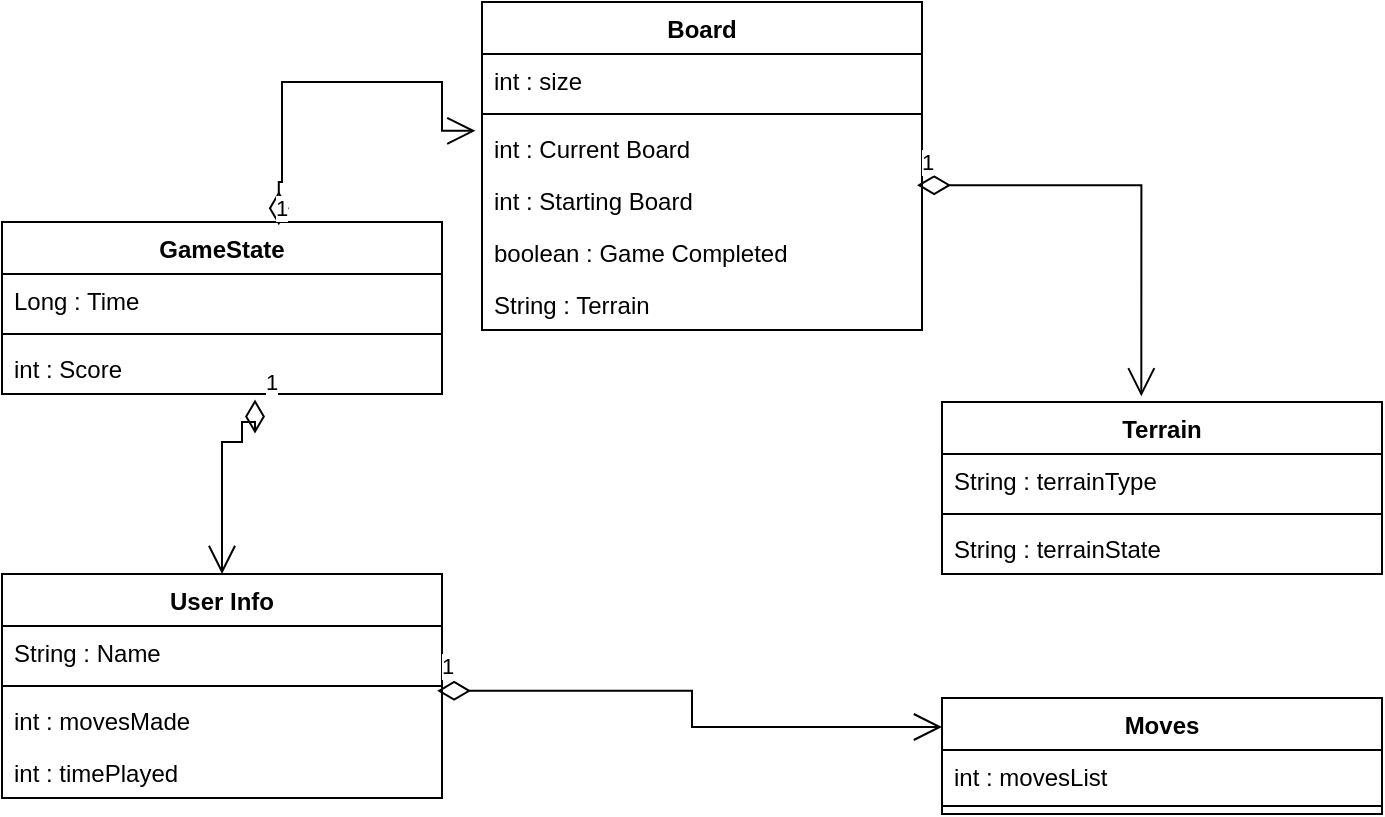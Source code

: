 <mxfile version="24.8.1">
  <diagram name="Page-1" id="W8P2e8QXl9jIIrar-pqP">
    <mxGraphModel dx="1290" dy="522" grid="1" gridSize="10" guides="1" tooltips="1" connect="1" arrows="1" fold="1" page="1" pageScale="1" pageWidth="850" pageHeight="1100" math="0" shadow="0">
      <root>
        <mxCell id="0" />
        <mxCell id="1" parent="0" />
        <mxCell id="U3xS2Xd4ZOhI2V2aKV24-5" value="Moves" style="swimlane;fontStyle=1;align=center;verticalAlign=top;childLayout=stackLayout;horizontal=1;startSize=26;horizontalStack=0;resizeParent=1;resizeParentMax=0;resizeLast=0;collapsible=1;marginBottom=0;whiteSpace=wrap;html=1;" vertex="1" parent="1">
          <mxGeometry x="520" y="348" width="220" height="58" as="geometry" />
        </mxCell>
        <mxCell id="U3xS2Xd4ZOhI2V2aKV24-6" value="int : movesList" style="text;strokeColor=none;fillColor=none;align=left;verticalAlign=top;spacingLeft=4;spacingRight=4;overflow=hidden;rotatable=0;points=[[0,0.5],[1,0.5]];portConstraint=eastwest;whiteSpace=wrap;html=1;" vertex="1" parent="U3xS2Xd4ZOhI2V2aKV24-5">
          <mxGeometry y="26" width="220" height="24" as="geometry" />
        </mxCell>
        <mxCell id="U3xS2Xd4ZOhI2V2aKV24-7" value="" style="line;strokeWidth=1;fillColor=none;align=left;verticalAlign=middle;spacingTop=-1;spacingLeft=3;spacingRight=3;rotatable=0;labelPosition=right;points=[];portConstraint=eastwest;strokeColor=inherit;" vertex="1" parent="U3xS2Xd4ZOhI2V2aKV24-5">
          <mxGeometry y="50" width="220" height="8" as="geometry" />
        </mxCell>
        <mxCell id="U3xS2Xd4ZOhI2V2aKV24-9" value="GameState" style="swimlane;fontStyle=1;align=center;verticalAlign=top;childLayout=stackLayout;horizontal=1;startSize=26;horizontalStack=0;resizeParent=1;resizeParentMax=0;resizeLast=0;collapsible=1;marginBottom=0;whiteSpace=wrap;html=1;" vertex="1" parent="1">
          <mxGeometry x="50" y="110" width="220" height="86" as="geometry" />
        </mxCell>
        <mxCell id="U3xS2Xd4ZOhI2V2aKV24-10" value="Long : Time" style="text;strokeColor=none;fillColor=none;align=left;verticalAlign=top;spacingLeft=4;spacingRight=4;overflow=hidden;rotatable=0;points=[[0,0.5],[1,0.5]];portConstraint=eastwest;whiteSpace=wrap;html=1;" vertex="1" parent="U3xS2Xd4ZOhI2V2aKV24-9">
          <mxGeometry y="26" width="220" height="26" as="geometry" />
        </mxCell>
        <mxCell id="U3xS2Xd4ZOhI2V2aKV24-11" value="" style="line;strokeWidth=1;fillColor=none;align=left;verticalAlign=middle;spacingTop=-1;spacingLeft=3;spacingRight=3;rotatable=0;labelPosition=right;points=[];portConstraint=eastwest;strokeColor=inherit;" vertex="1" parent="U3xS2Xd4ZOhI2V2aKV24-9">
          <mxGeometry y="52" width="220" height="8" as="geometry" />
        </mxCell>
        <mxCell id="U3xS2Xd4ZOhI2V2aKV24-12" value="int : Score" style="text;strokeColor=none;fillColor=none;align=left;verticalAlign=top;spacingLeft=4;spacingRight=4;overflow=hidden;rotatable=0;points=[[0,0.5],[1,0.5]];portConstraint=eastwest;whiteSpace=wrap;html=1;" vertex="1" parent="U3xS2Xd4ZOhI2V2aKV24-9">
          <mxGeometry y="60" width="220" height="26" as="geometry" />
        </mxCell>
        <mxCell id="U3xS2Xd4ZOhI2V2aKV24-13" value="Board" style="swimlane;fontStyle=1;align=center;verticalAlign=top;childLayout=stackLayout;horizontal=1;startSize=26;horizontalStack=0;resizeParent=1;resizeParentMax=0;resizeLast=0;collapsible=1;marginBottom=0;whiteSpace=wrap;html=1;" vertex="1" parent="1">
          <mxGeometry x="290" width="220" height="164" as="geometry" />
        </mxCell>
        <mxCell id="U3xS2Xd4ZOhI2V2aKV24-14" value="int : size" style="text;strokeColor=none;fillColor=none;align=left;verticalAlign=top;spacingLeft=4;spacingRight=4;overflow=hidden;rotatable=0;points=[[0,0.5],[1,0.5]];portConstraint=eastwest;whiteSpace=wrap;html=1;" vertex="1" parent="U3xS2Xd4ZOhI2V2aKV24-13">
          <mxGeometry y="26" width="220" height="26" as="geometry" />
        </mxCell>
        <mxCell id="U3xS2Xd4ZOhI2V2aKV24-15" value="" style="line;strokeWidth=1;fillColor=none;align=left;verticalAlign=middle;spacingTop=-1;spacingLeft=3;spacingRight=3;rotatable=0;labelPosition=right;points=[];portConstraint=eastwest;strokeColor=inherit;" vertex="1" parent="U3xS2Xd4ZOhI2V2aKV24-13">
          <mxGeometry y="52" width="220" height="8" as="geometry" />
        </mxCell>
        <mxCell id="U3xS2Xd4ZOhI2V2aKV24-16" value="int : Current Board" style="text;strokeColor=none;fillColor=none;align=left;verticalAlign=top;spacingLeft=4;spacingRight=4;overflow=hidden;rotatable=0;points=[[0,0.5],[1,0.5]];portConstraint=eastwest;whiteSpace=wrap;html=1;" vertex="1" parent="U3xS2Xd4ZOhI2V2aKV24-13">
          <mxGeometry y="60" width="220" height="26" as="geometry" />
        </mxCell>
        <mxCell id="U3xS2Xd4ZOhI2V2aKV24-27" value="int : Starting Board" style="text;strokeColor=none;fillColor=none;align=left;verticalAlign=top;spacingLeft=4;spacingRight=4;overflow=hidden;rotatable=0;points=[[0,0.5],[1,0.5]];portConstraint=eastwest;whiteSpace=wrap;html=1;" vertex="1" parent="U3xS2Xd4ZOhI2V2aKV24-13">
          <mxGeometry y="86" width="220" height="26" as="geometry" />
        </mxCell>
        <mxCell id="U3xS2Xd4ZOhI2V2aKV24-29" value="boolean : Game Completed" style="text;strokeColor=none;fillColor=none;align=left;verticalAlign=top;spacingLeft=4;spacingRight=4;overflow=hidden;rotatable=0;points=[[0,0.5],[1,0.5]];portConstraint=eastwest;whiteSpace=wrap;html=1;" vertex="1" parent="U3xS2Xd4ZOhI2V2aKV24-13">
          <mxGeometry y="112" width="220" height="26" as="geometry" />
        </mxCell>
        <mxCell id="U3xS2Xd4ZOhI2V2aKV24-28" value="String : Terrain" style="text;strokeColor=none;fillColor=none;align=left;verticalAlign=top;spacingLeft=4;spacingRight=4;overflow=hidden;rotatable=0;points=[[0,0.5],[1,0.5]];portConstraint=eastwest;whiteSpace=wrap;html=1;" vertex="1" parent="U3xS2Xd4ZOhI2V2aKV24-13">
          <mxGeometry y="138" width="220" height="26" as="geometry" />
        </mxCell>
        <mxCell id="U3xS2Xd4ZOhI2V2aKV24-17" value="Terrain" style="swimlane;fontStyle=1;align=center;verticalAlign=top;childLayout=stackLayout;horizontal=1;startSize=26;horizontalStack=0;resizeParent=1;resizeParentMax=0;resizeLast=0;collapsible=1;marginBottom=0;whiteSpace=wrap;html=1;" vertex="1" parent="1">
          <mxGeometry x="520" y="200" width="220" height="86" as="geometry" />
        </mxCell>
        <mxCell id="U3xS2Xd4ZOhI2V2aKV24-18" value="String : terrainType" style="text;strokeColor=none;fillColor=none;align=left;verticalAlign=top;spacingLeft=4;spacingRight=4;overflow=hidden;rotatable=0;points=[[0,0.5],[1,0.5]];portConstraint=eastwest;whiteSpace=wrap;html=1;" vertex="1" parent="U3xS2Xd4ZOhI2V2aKV24-17">
          <mxGeometry y="26" width="220" height="26" as="geometry" />
        </mxCell>
        <mxCell id="U3xS2Xd4ZOhI2V2aKV24-19" value="" style="line;strokeWidth=1;fillColor=none;align=left;verticalAlign=middle;spacingTop=-1;spacingLeft=3;spacingRight=3;rotatable=0;labelPosition=right;points=[];portConstraint=eastwest;strokeColor=inherit;" vertex="1" parent="U3xS2Xd4ZOhI2V2aKV24-17">
          <mxGeometry y="52" width="220" height="8" as="geometry" />
        </mxCell>
        <mxCell id="U3xS2Xd4ZOhI2V2aKV24-20" value="String : terrainState" style="text;strokeColor=none;fillColor=none;align=left;verticalAlign=top;spacingLeft=4;spacingRight=4;overflow=hidden;rotatable=0;points=[[0,0.5],[1,0.5]];portConstraint=eastwest;whiteSpace=wrap;html=1;" vertex="1" parent="U3xS2Xd4ZOhI2V2aKV24-17">
          <mxGeometry y="60" width="220" height="26" as="geometry" />
        </mxCell>
        <mxCell id="U3xS2Xd4ZOhI2V2aKV24-21" value="User Info" style="swimlane;fontStyle=1;align=center;verticalAlign=top;childLayout=stackLayout;horizontal=1;startSize=26;horizontalStack=0;resizeParent=1;resizeParentMax=0;resizeLast=0;collapsible=1;marginBottom=0;whiteSpace=wrap;html=1;" vertex="1" parent="1">
          <mxGeometry x="50" y="286" width="220" height="112" as="geometry" />
        </mxCell>
        <mxCell id="U3xS2Xd4ZOhI2V2aKV24-22" value="String : Name" style="text;strokeColor=none;fillColor=none;align=left;verticalAlign=top;spacingLeft=4;spacingRight=4;overflow=hidden;rotatable=0;points=[[0,0.5],[1,0.5]];portConstraint=eastwest;whiteSpace=wrap;html=1;" vertex="1" parent="U3xS2Xd4ZOhI2V2aKV24-21">
          <mxGeometry y="26" width="220" height="26" as="geometry" />
        </mxCell>
        <mxCell id="U3xS2Xd4ZOhI2V2aKV24-23" value="" style="line;strokeWidth=1;fillColor=none;align=left;verticalAlign=middle;spacingTop=-1;spacingLeft=3;spacingRight=3;rotatable=0;labelPosition=right;points=[];portConstraint=eastwest;strokeColor=inherit;" vertex="1" parent="U3xS2Xd4ZOhI2V2aKV24-21">
          <mxGeometry y="52" width="220" height="8" as="geometry" />
        </mxCell>
        <mxCell id="U3xS2Xd4ZOhI2V2aKV24-30" value="int : movesMade" style="text;strokeColor=none;fillColor=none;align=left;verticalAlign=top;spacingLeft=4;spacingRight=4;overflow=hidden;rotatable=0;points=[[0,0.5],[1,0.5]];portConstraint=eastwest;whiteSpace=wrap;html=1;" vertex="1" parent="U3xS2Xd4ZOhI2V2aKV24-21">
          <mxGeometry y="60" width="220" height="26" as="geometry" />
        </mxCell>
        <mxCell id="U3xS2Xd4ZOhI2V2aKV24-24" value="int : timePlayed" style="text;strokeColor=none;fillColor=none;align=left;verticalAlign=top;spacingLeft=4;spacingRight=4;overflow=hidden;rotatable=0;points=[[0,0.5],[1,0.5]];portConstraint=eastwest;whiteSpace=wrap;html=1;" vertex="1" parent="U3xS2Xd4ZOhI2V2aKV24-21">
          <mxGeometry y="86" width="220" height="26" as="geometry" />
        </mxCell>
        <mxCell id="U3xS2Xd4ZOhI2V2aKV24-32" value="1" style="endArrow=open;html=1;endSize=12;startArrow=diamondThin;startSize=14;startFill=0;edgeStyle=orthogonalEdgeStyle;align=left;verticalAlign=bottom;rounded=0;exitX=0.989;exitY=0.215;exitDx=0;exitDy=0;exitPerimeter=0;entryX=0.453;entryY=-0.033;entryDx=0;entryDy=0;entryPerimeter=0;" edge="1" parent="1" source="U3xS2Xd4ZOhI2V2aKV24-27" target="U3xS2Xd4ZOhI2V2aKV24-17">
          <mxGeometry x="-1" y="3" relative="1" as="geometry">
            <mxPoint x="340" y="250" as="sourcePoint" />
            <mxPoint x="500" y="250" as="targetPoint" />
          </mxGeometry>
        </mxCell>
        <mxCell id="U3xS2Xd4ZOhI2V2aKV24-33" value="1" style="endArrow=open;html=1;endSize=12;startArrow=diamondThin;startSize=14;startFill=0;edgeStyle=orthogonalEdgeStyle;align=left;verticalAlign=bottom;rounded=0;exitX=0.575;exitY=1.108;exitDx=0;exitDy=0;entryX=0.5;entryY=0;entryDx=0;entryDy=0;exitPerimeter=0;" edge="1" parent="1" source="U3xS2Xd4ZOhI2V2aKV24-12" target="U3xS2Xd4ZOhI2V2aKV24-21">
          <mxGeometry x="-1" y="3" relative="1" as="geometry">
            <mxPoint x="340" y="250" as="sourcePoint" />
            <mxPoint x="500" y="250" as="targetPoint" />
            <Array as="points">
              <mxPoint x="177" y="210" />
              <mxPoint x="170" y="210" />
              <mxPoint x="170" y="220" />
              <mxPoint x="160" y="220" />
            </Array>
          </mxGeometry>
        </mxCell>
        <mxCell id="U3xS2Xd4ZOhI2V2aKV24-34" value="1" style="endArrow=open;html=1;endSize=12;startArrow=diamondThin;startSize=14;startFill=0;edgeStyle=orthogonalEdgeStyle;align=left;verticalAlign=bottom;rounded=0;entryX=-0.015;entryY=0.169;entryDx=0;entryDy=0;entryPerimeter=0;exitX=0.629;exitY=0.019;exitDx=0;exitDy=0;exitPerimeter=0;" edge="1" parent="1" source="U3xS2Xd4ZOhI2V2aKV24-9" target="U3xS2Xd4ZOhI2V2aKV24-16">
          <mxGeometry x="-1" y="3" relative="1" as="geometry">
            <mxPoint x="190" y="60" as="sourcePoint" />
            <mxPoint x="500" y="250" as="targetPoint" />
            <Array as="points">
              <mxPoint x="188" y="90" />
              <mxPoint x="190" y="90" />
              <mxPoint x="190" y="40" />
              <mxPoint x="270" y="40" />
              <mxPoint x="270" y="64" />
            </Array>
          </mxGeometry>
        </mxCell>
        <mxCell id="U3xS2Xd4ZOhI2V2aKV24-35" value="1" style="endArrow=open;html=1;endSize=12;startArrow=diamondThin;startSize=14;startFill=0;edgeStyle=orthogonalEdgeStyle;align=left;verticalAlign=bottom;rounded=0;exitX=0.989;exitY=-0.062;exitDx=0;exitDy=0;exitPerimeter=0;entryX=0;entryY=0.25;entryDx=0;entryDy=0;" edge="1" parent="1" source="U3xS2Xd4ZOhI2V2aKV24-30" target="U3xS2Xd4ZOhI2V2aKV24-5">
          <mxGeometry x="-1" y="3" relative="1" as="geometry">
            <mxPoint x="340" y="260" as="sourcePoint" />
            <mxPoint x="500" y="260" as="targetPoint" />
          </mxGeometry>
        </mxCell>
      </root>
    </mxGraphModel>
  </diagram>
</mxfile>
